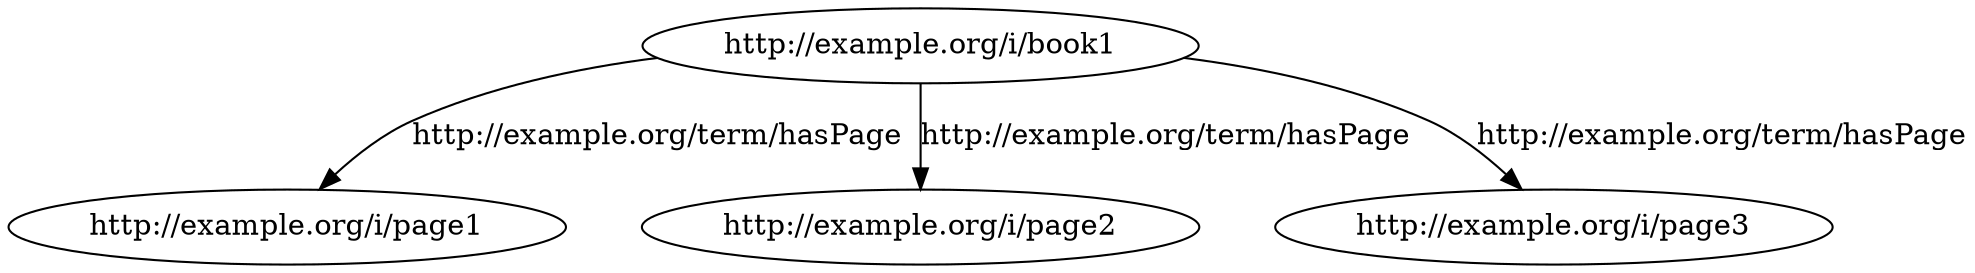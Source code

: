 digraph BOOK {
  nodesep=0.5
  "http://example.org/i/book1" -> "http://example.org/i/page1" [ style=filled label="http://example.org/term/hasPage" ]
  "http://example.org/i/book1" -> "http://example.org/i/page2" [ style=filled label="http://example.org/term/hasPage" ]
  "http://example.org/i/book1" -> "http://example.org/i/page3" [ style=filled label="http://example.org/term/hasPage" ]
}
